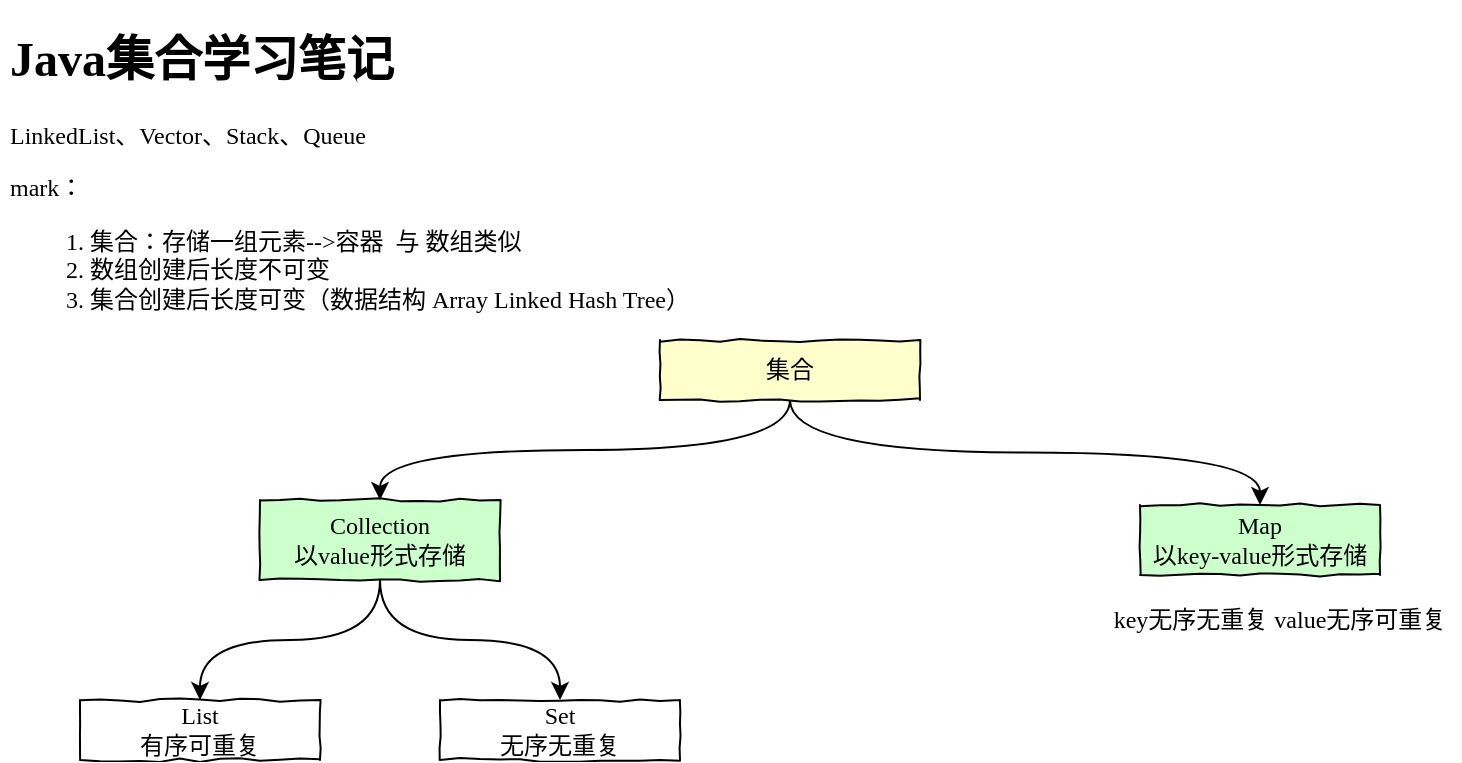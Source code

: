 <mxfile version="12.3.7" type="github" pages="1">
  <diagram id="3xXI39jnR7B76106hasf" name="第 1 页">
    <mxGraphModel dx="458" dy="353" grid="1" gridSize="10" guides="1" tooltips="1" connect="1" arrows="1" fold="1" page="1" pageScale="1" pageWidth="827" pageHeight="1169" math="0" shadow="0">
      <root>
        <mxCell id="0"/>
        <mxCell id="1" parent="0"/>
        <mxCell id="1aIFUvcx2rQvHL8H3FVU-1" value="&lt;h1&gt;Java集合学习笔记&lt;/h1&gt;&lt;p&gt;LinkedList、Vector、Stack、Queue&lt;/p&gt;&lt;p&gt;mark：&lt;/p&gt;&lt;p&gt;&lt;/p&gt;&lt;ol&gt;&lt;li&gt;集合：存储一组元素--&amp;gt;容器&amp;nbsp; 与 数组类似&lt;/li&gt;&lt;li&gt;数组创建后长度不可变&amp;nbsp;&lt;/li&gt;&lt;li&gt;集合创建后长度可变（数据结构 Array Linked Hash Tree）&lt;/li&gt;&lt;/ol&gt;&lt;p&gt;&lt;/p&gt;" style="text;html=1;strokeColor=none;fillColor=none;spacing=5;spacingTop=-20;whiteSpace=wrap;overflow=hidden;rounded=0;comic=1;fontFamily=Comic Sans MS;" vertex="1" parent="1">
          <mxGeometry x="50" y="10" width="420" height="150" as="geometry"/>
        </mxCell>
        <mxCell id="1aIFUvcx2rQvHL8H3FVU-13" style="edgeStyle=orthogonalEdgeStyle;rounded=0;orthogonalLoop=1;jettySize=auto;html=1;entryX=0.5;entryY=0;entryDx=0;entryDy=0;fontFamily=Comic Sans MS;exitX=0.5;exitY=1;exitDx=0;exitDy=0;curved=1;" edge="1" parent="1" source="1aIFUvcx2rQvHL8H3FVU-2" target="1aIFUvcx2rQvHL8H3FVU-12">
          <mxGeometry relative="1" as="geometry"/>
        </mxCell>
        <mxCell id="1aIFUvcx2rQvHL8H3FVU-23" style="edgeStyle=orthogonalEdgeStyle;curved=1;rounded=0;orthogonalLoop=1;jettySize=auto;html=1;entryX=0.5;entryY=0;entryDx=0;entryDy=0;fontFamily=Comic Sans MS;" edge="1" parent="1" source="1aIFUvcx2rQvHL8H3FVU-2" target="1aIFUvcx2rQvHL8H3FVU-8">
          <mxGeometry relative="1" as="geometry"/>
        </mxCell>
        <mxCell id="1aIFUvcx2rQvHL8H3FVU-2" value="Collection&lt;br&gt;以value形式存储" style="rounded=0;whiteSpace=wrap;html=1;comic=1;fontFamily=Comic Sans MS;fillColor=#CCFFCC;" vertex="1" parent="1">
          <mxGeometry x="180" y="250" width="120" height="40" as="geometry"/>
        </mxCell>
        <mxCell id="1aIFUvcx2rQvHL8H3FVU-8" value="List&lt;br&gt;有序可重复" style="rounded=0;whiteSpace=wrap;html=1;comic=1;fontFamily=Comic Sans MS;" vertex="1" parent="1">
          <mxGeometry x="90" y="350" width="120" height="30" as="geometry"/>
        </mxCell>
        <mxCell id="1aIFUvcx2rQvHL8H3FVU-3" value="Map&lt;br&gt;以key-value形式存储" style="rounded=0;whiteSpace=wrap;html=1;comic=1;fontFamily=Comic Sans MS;fillColor=#CCFFCC;" vertex="1" parent="1">
          <mxGeometry x="620" y="252.5" width="120" height="35" as="geometry"/>
        </mxCell>
        <mxCell id="1aIFUvcx2rQvHL8H3FVU-12" value="Set&lt;br&gt;无序无重复" style="rounded=0;whiteSpace=wrap;html=1;comic=1;fontFamily=Comic Sans MS;" vertex="1" parent="1">
          <mxGeometry x="270" y="350" width="120" height="30" as="geometry"/>
        </mxCell>
        <mxCell id="1aIFUvcx2rQvHL8H3FVU-21" style="edgeStyle=orthogonalEdgeStyle;curved=1;rounded=0;orthogonalLoop=1;jettySize=auto;html=1;exitX=0.5;exitY=1;exitDx=0;exitDy=0;entryX=0.5;entryY=0;entryDx=0;entryDy=0;fontFamily=Comic Sans MS;" edge="1" parent="1" source="1aIFUvcx2rQvHL8H3FVU-16" target="1aIFUvcx2rQvHL8H3FVU-2">
          <mxGeometry relative="1" as="geometry"/>
        </mxCell>
        <mxCell id="1aIFUvcx2rQvHL8H3FVU-22" style="edgeStyle=orthogonalEdgeStyle;curved=1;rounded=0;orthogonalLoop=1;jettySize=auto;html=1;fontFamily=Comic Sans MS;exitX=0.5;exitY=1;exitDx=0;exitDy=0;" edge="1" parent="1" source="1aIFUvcx2rQvHL8H3FVU-16" target="1aIFUvcx2rQvHL8H3FVU-3">
          <mxGeometry relative="1" as="geometry"/>
        </mxCell>
        <mxCell id="1aIFUvcx2rQvHL8H3FVU-16" value="集合" style="rounded=0;whiteSpace=wrap;html=1;comic=1;fontFamily=Comic Sans MS;fillColor=#FFFFCC;" vertex="1" parent="1">
          <mxGeometry x="380" y="170" width="130" height="30" as="geometry"/>
        </mxCell>
        <mxCell id="1aIFUvcx2rQvHL8H3FVU-24" value="key无序无重复 value无序可重复" style="text;html=1;strokeColor=none;fillColor=none;align=center;verticalAlign=middle;whiteSpace=wrap;rounded=0;comic=1;fontFamily=Comic Sans MS;" vertex="1" parent="1">
          <mxGeometry x="600" y="300" width="180" height="20" as="geometry"/>
        </mxCell>
      </root>
    </mxGraphModel>
  </diagram>
</mxfile>
